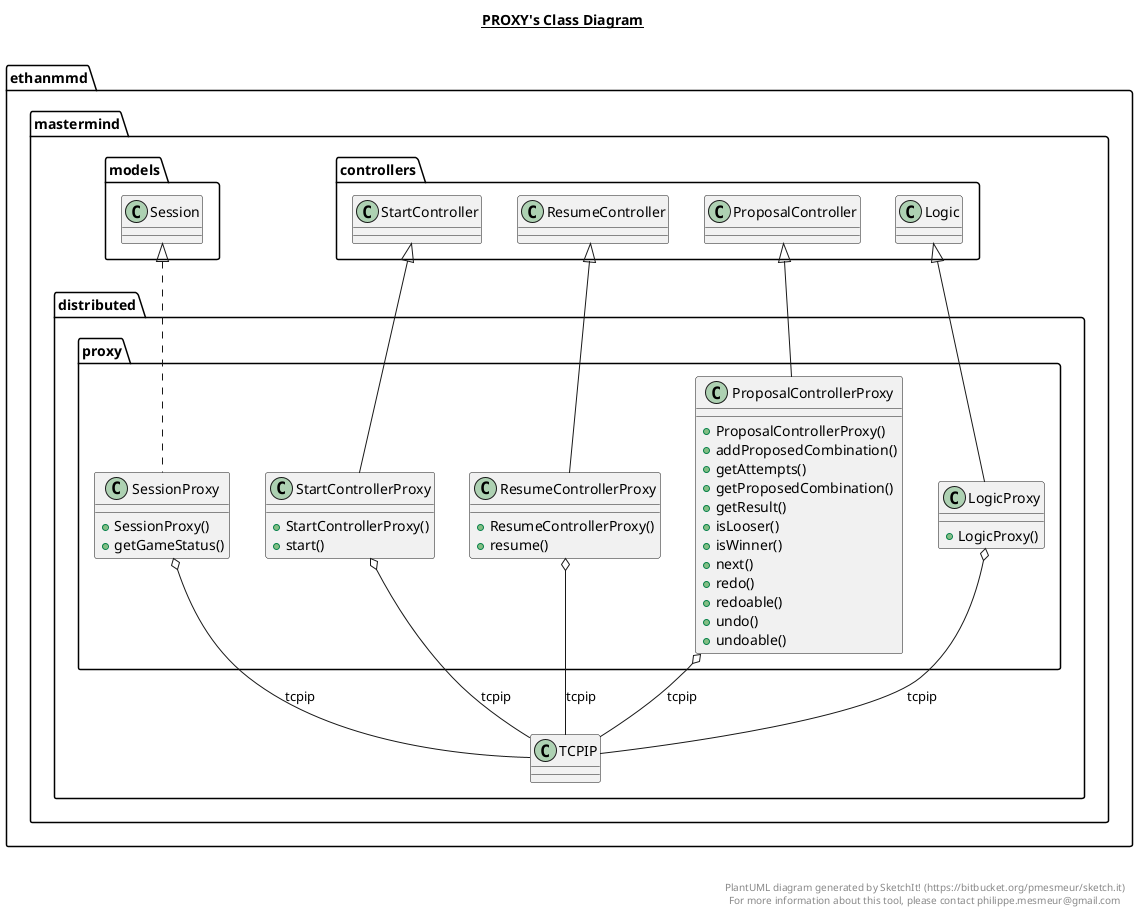 @startuml

title __PROXY's Class Diagram__\n

  namespace ethanmmd.mastermind {
    namespace distributed {
      namespace proxy {
        class ethanmmd.mastermind.distributed.proxy.LogicProxy {
            + LogicProxy()
        }
      }
    }
  }
  

  namespace ethanmmd.mastermind {
    namespace distributed {
      namespace proxy {
        class ethanmmd.mastermind.distributed.proxy.ProposalControllerProxy {
            + ProposalControllerProxy()
            + addProposedCombination()
            + getAttempts()
            + getProposedCombination()
            + getResult()
            + isLooser()
            + isWinner()
            + next()
            + redo()
            + redoable()
            + undo()
            + undoable()
        }
      }
    }
  }
  

  namespace ethanmmd.mastermind {
    namespace distributed {
      namespace proxy {
        class ethanmmd.mastermind.distributed.proxy.ResumeControllerProxy {
            + ResumeControllerProxy()
            + resume()
        }
      }
    }
  }
  

  namespace ethanmmd.mastermind {
    namespace distributed {
      namespace proxy {
        class ethanmmd.mastermind.distributed.proxy.SessionProxy {
            + SessionProxy()
            + getGameStatus()
        }
      }
    }
  }
  

  namespace ethanmmd.mastermind {
    namespace distributed {
      namespace proxy {
        class ethanmmd.mastermind.distributed.proxy.StartControllerProxy {
            + StartControllerProxy()
            + start()
        }
      }
    }
  }
  

  ethanmmd.mastermind.distributed.proxy.LogicProxy -up-|> ethanmmd.mastermind.controllers.Logic
  ethanmmd.mastermind.distributed.proxy.LogicProxy o-- ethanmmd.mastermind.distributed.TCPIP : tcpip
  ethanmmd.mastermind.distributed.proxy.ProposalControllerProxy -up-|> ethanmmd.mastermind.controllers.ProposalController
  ethanmmd.mastermind.distributed.proxy.ProposalControllerProxy o-- ethanmmd.mastermind.distributed.TCPIP : tcpip
  ethanmmd.mastermind.distributed.proxy.ResumeControllerProxy -up-|> ethanmmd.mastermind.controllers.ResumeController
  ethanmmd.mastermind.distributed.proxy.ResumeControllerProxy o-- ethanmmd.mastermind.distributed.TCPIP : tcpip
  ethanmmd.mastermind.distributed.proxy.SessionProxy .up.|> ethanmmd.mastermind.models.Session
  ethanmmd.mastermind.distributed.proxy.SessionProxy o-- ethanmmd.mastermind.distributed.TCPIP : tcpip
  ethanmmd.mastermind.distributed.proxy.StartControllerProxy -up-|> ethanmmd.mastermind.controllers.StartController
  ethanmmd.mastermind.distributed.proxy.StartControllerProxy o-- ethanmmd.mastermind.distributed.TCPIP : tcpip


right footer


PlantUML diagram generated by SketchIt! (https://bitbucket.org/pmesmeur/sketch.it)
For more information about this tool, please contact philippe.mesmeur@gmail.com
endfooter

@enduml
